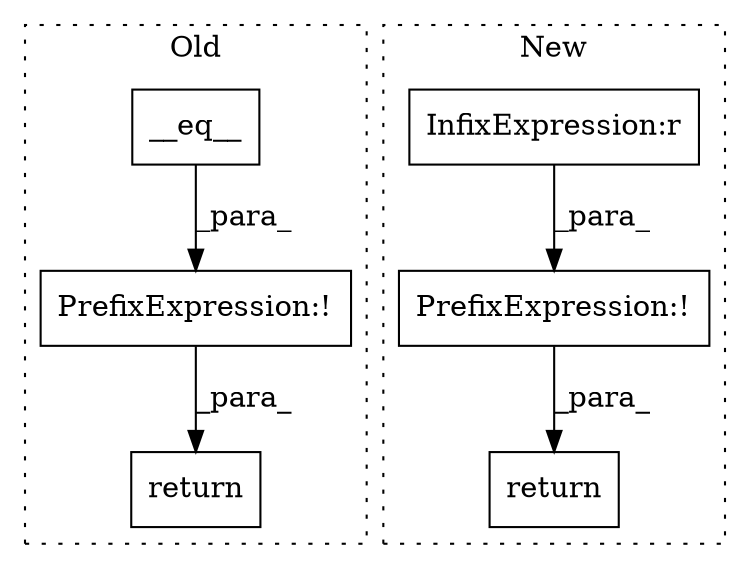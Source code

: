 digraph G {
subgraph cluster0 {
1 [label="__eq__" a="32" s="3896,3908" l="7,1" shape="box"];
3 [label="return" a="41" s="3883" l="7" shape="box"];
5 [label="PrefixExpression:!" a="38" s="3890" l="1" shape="box"];
label = "Old";
style="dotted";
}
subgraph cluster1 {
2 [label="return" a="41" s="3874" l="7" shape="box"];
4 [label="InfixExpression:r" a="27" s="3887" l="4" shape="box"];
6 [label="PrefixExpression:!" a="38" s="3881" l="1" shape="box"];
label = "New";
style="dotted";
}
1 -> 5 [label="_para_"];
4 -> 6 [label="_para_"];
5 -> 3 [label="_para_"];
6 -> 2 [label="_para_"];
}